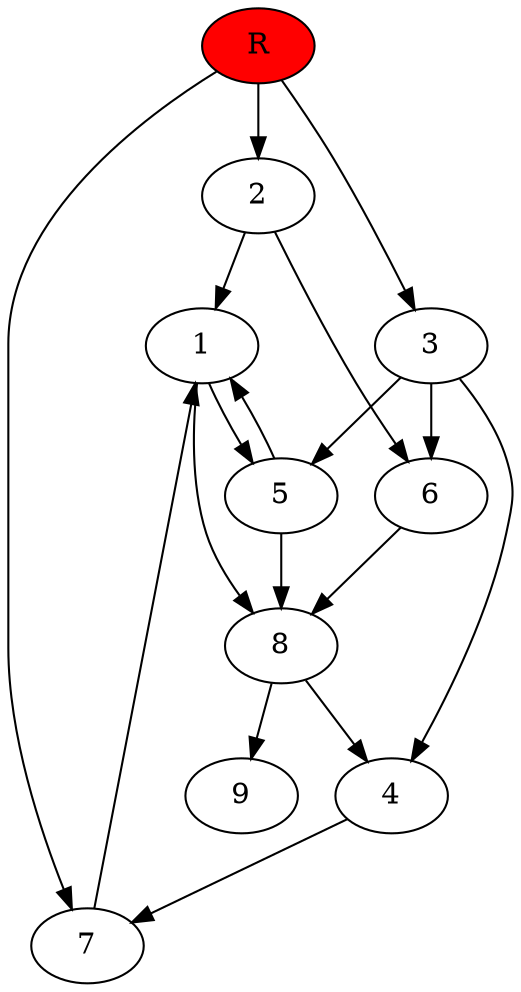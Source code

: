 digraph prb38449 {
	1
	2
	3
	4
	5
	6
	7
	8
	R [fillcolor="#ff0000" style=filled]
	1 -> 5
	1 -> 8
	2 -> 1
	2 -> 6
	3 -> 4
	3 -> 5
	3 -> 6
	4 -> 7
	5 -> 1
	5 -> 8
	6 -> 8
	7 -> 1
	8 -> 4
	8 -> 9
	R -> 2
	R -> 3
	R -> 7
}

